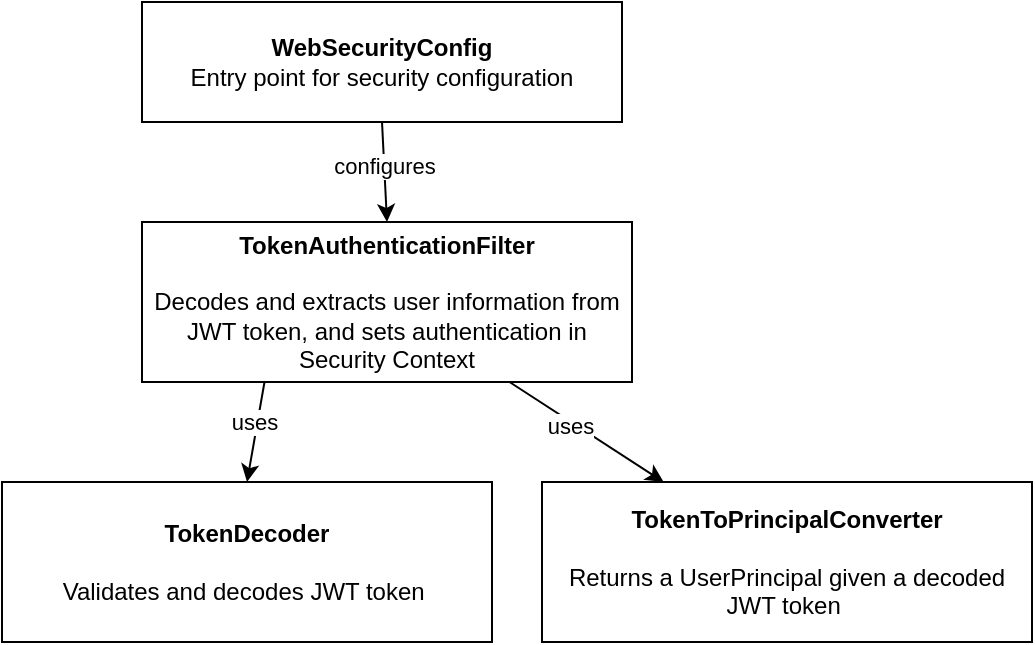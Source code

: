 <mxfile version="22.1.1" type="google">
  <diagram name="Page-1" id="YbWWawU359hzzddIAYQK">
    <mxGraphModel grid="1" page="1" gridSize="10" guides="1" tooltips="1" connect="1" arrows="1" fold="1" pageScale="1" pageWidth="850" pageHeight="1100" math="0" shadow="0">
      <root>
        <mxCell id="0" />
        <mxCell id="1" parent="0" />
        <mxCell id="t_uvjGSfQCdxycY0U7I7-1" value="&lt;div&gt;&lt;b&gt;WebSecurityConfig&lt;/b&gt;&lt;/div&gt;&lt;div&gt;Entry point for security configuration &lt;br&gt;&lt;/div&gt;" style="rounded=0;whiteSpace=wrap;html=1;" vertex="1" parent="1">
          <mxGeometry x="270" y="40" width="240" height="60" as="geometry" />
        </mxCell>
        <mxCell id="t_uvjGSfQCdxycY0U7I7-2" value="&lt;div&gt;&lt;b&gt;TokenAuthenticationFilter&lt;/b&gt;&lt;/div&gt;&lt;div&gt;&lt;b&gt;&lt;br&gt;&lt;/b&gt;&lt;/div&gt;&lt;div&gt;Decodes and extracts user information from JWT token, and sets authentication in Security Context&lt;/div&gt;" style="rounded=0;whiteSpace=wrap;html=1;" vertex="1" parent="1">
          <mxGeometry x="270" y="150" width="245" height="80" as="geometry" />
        </mxCell>
        <mxCell id="t_uvjGSfQCdxycY0U7I7-3" value="" style="endArrow=none;html=1;rounded=0;entryX=0.5;entryY=1;entryDx=0;entryDy=0;exitX=0.5;exitY=0;exitDx=0;exitDy=0;startArrow=classic;startFill=1;" edge="1" parent="1" source="t_uvjGSfQCdxycY0U7I7-2" target="t_uvjGSfQCdxycY0U7I7-1">
          <mxGeometry width="50" height="50" relative="1" as="geometry">
            <mxPoint x="400" y="370" as="sourcePoint" />
            <mxPoint x="450" y="320" as="targetPoint" />
          </mxGeometry>
        </mxCell>
        <mxCell id="t_uvjGSfQCdxycY0U7I7-4" value="configures" style="edgeLabel;html=1;align=center;verticalAlign=middle;resizable=0;points=[];" connectable="0" vertex="1" parent="t_uvjGSfQCdxycY0U7I7-3">
          <mxGeometry x="0.118" relative="1" as="geometry">
            <mxPoint as="offset" />
          </mxGeometry>
        </mxCell>
        <mxCell id="t_uvjGSfQCdxycY0U7I7-5" value="&lt;div&gt;&lt;b&gt;TokenDecoder&lt;/b&gt;&lt;/div&gt;&lt;div&gt;&lt;b&gt;&lt;br&gt;&lt;/b&gt;&lt;/div&gt;&lt;div&gt;Validates and decodes JWT token&amp;nbsp;&lt;/div&gt;" style="rounded=0;whiteSpace=wrap;html=1;" vertex="1" parent="1">
          <mxGeometry x="200" y="280" width="245" height="80" as="geometry" />
        </mxCell>
        <mxCell id="t_uvjGSfQCdxycY0U7I7-6" value="" style="endArrow=none;html=1;rounded=0;entryX=0.25;entryY=1;entryDx=0;entryDy=0;exitX=0.5;exitY=0;exitDx=0;exitDy=0;startArrow=classic;startFill=1;" edge="1" parent="1" source="t_uvjGSfQCdxycY0U7I7-5" target="t_uvjGSfQCdxycY0U7I7-2">
          <mxGeometry width="50" height="50" relative="1" as="geometry">
            <mxPoint x="340" y="280" as="sourcePoint" />
            <mxPoint x="450" y="320" as="targetPoint" />
          </mxGeometry>
        </mxCell>
        <mxCell id="t_uvjGSfQCdxycY0U7I7-7" value="uses" style="edgeLabel;html=1;align=center;verticalAlign=middle;resizable=0;points=[];" connectable="0" vertex="1" parent="t_uvjGSfQCdxycY0U7I7-6">
          <mxGeometry x="0.195" y="2" relative="1" as="geometry">
            <mxPoint as="offset" />
          </mxGeometry>
        </mxCell>
        <mxCell id="t_uvjGSfQCdxycY0U7I7-8" value="&lt;div&gt;&lt;b&gt;TokenToPrincipalConverter&lt;/b&gt;&lt;/div&gt;&lt;div&gt;&lt;b&gt;&lt;br&gt;&lt;/b&gt;&lt;/div&gt;&lt;div&gt;Returns a UserPrincipal given a decoded JWT token&amp;nbsp;&lt;/div&gt;" style="rounded=0;whiteSpace=wrap;html=1;" vertex="1" parent="1">
          <mxGeometry x="470" y="280" width="245" height="80" as="geometry" />
        </mxCell>
        <mxCell id="t_uvjGSfQCdxycY0U7I7-9" value="" style="endArrow=none;html=1;rounded=0;entryX=0.75;entryY=1;entryDx=0;entryDy=0;startArrow=classic;startFill=1;" edge="1" parent="1" source="t_uvjGSfQCdxycY0U7I7-8" target="t_uvjGSfQCdxycY0U7I7-2">
          <mxGeometry width="50" height="50" relative="1" as="geometry">
            <mxPoint x="333" y="290" as="sourcePoint" />
            <mxPoint x="341" y="240" as="targetPoint" />
          </mxGeometry>
        </mxCell>
        <mxCell id="t_uvjGSfQCdxycY0U7I7-10" value="uses" style="edgeLabel;html=1;align=center;verticalAlign=middle;resizable=0;points=[];" connectable="0" vertex="1" parent="t_uvjGSfQCdxycY0U7I7-9">
          <mxGeometry x="0.195" y="2" relative="1" as="geometry">
            <mxPoint as="offset" />
          </mxGeometry>
        </mxCell>
      </root>
    </mxGraphModel>
  </diagram>
</mxfile>
